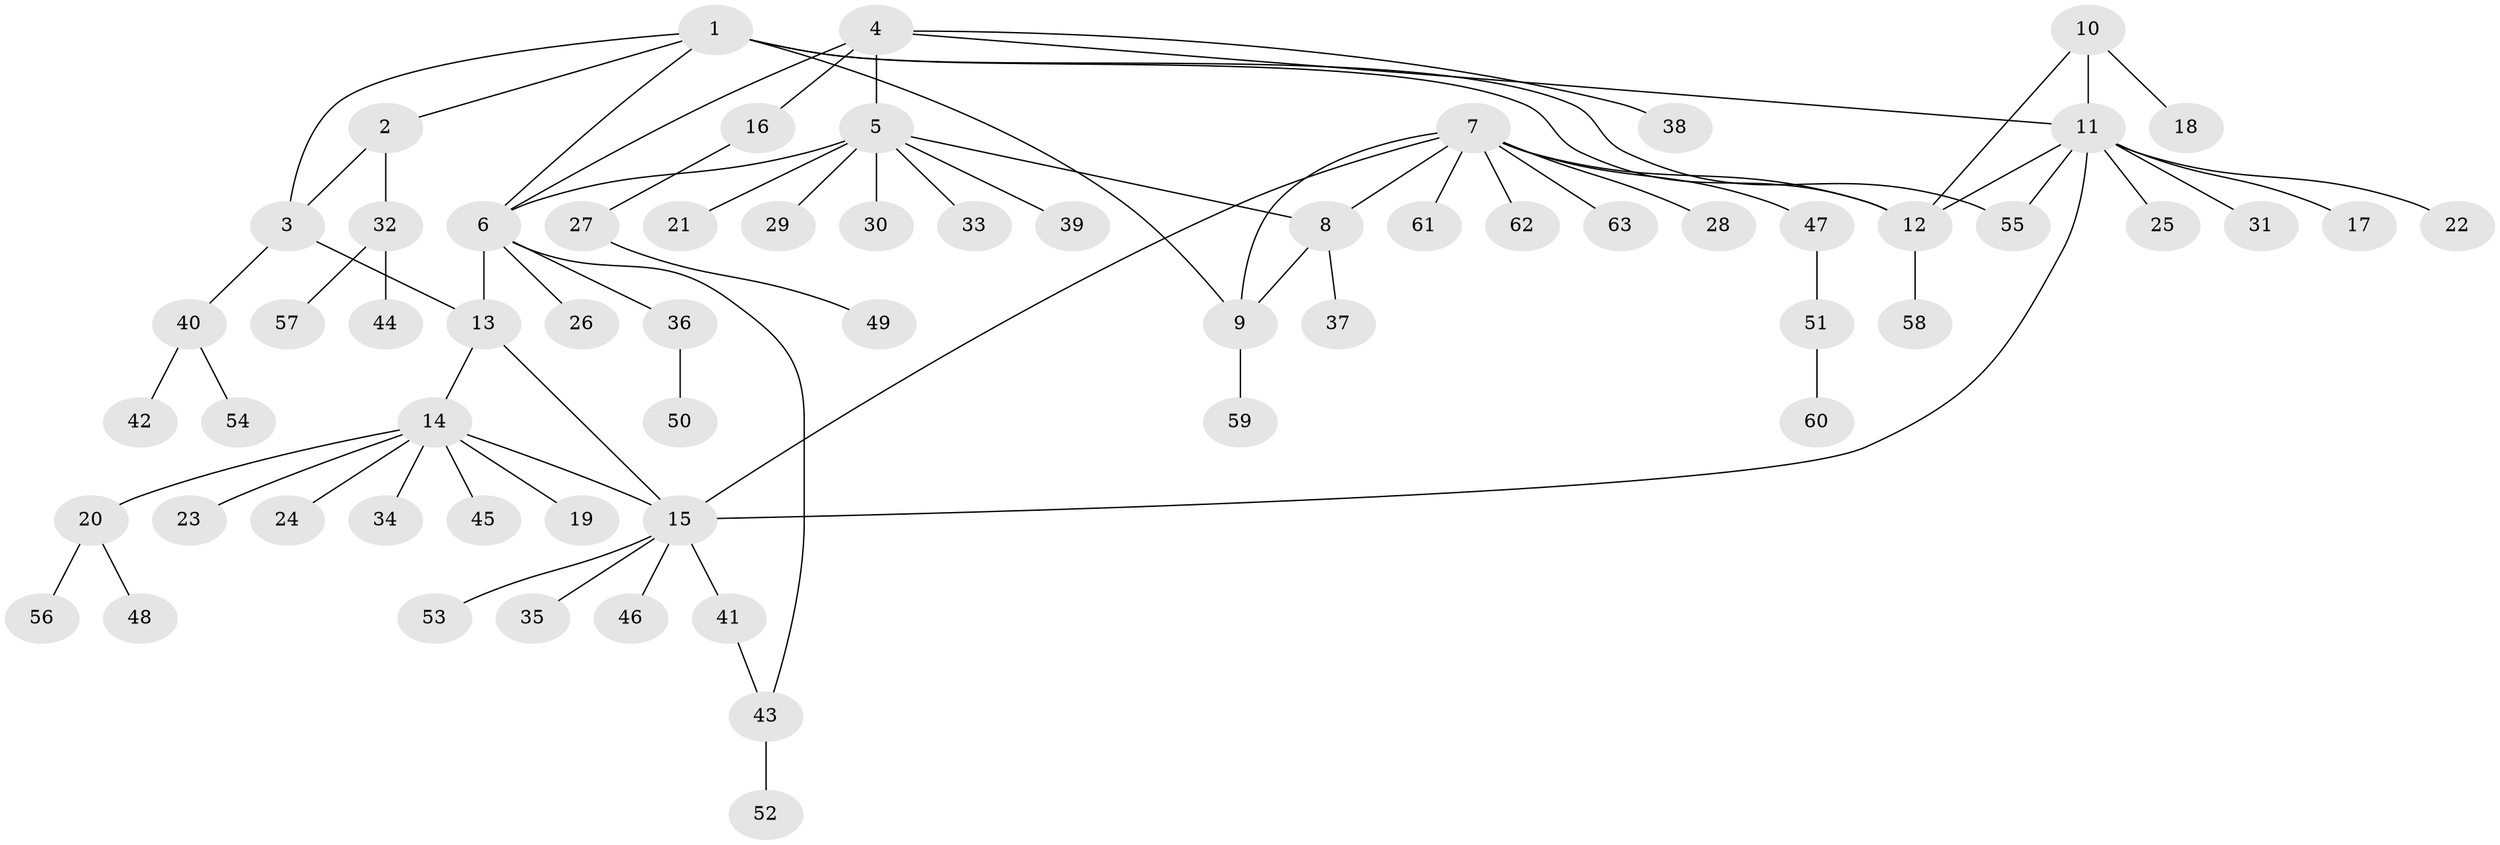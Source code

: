 // coarse degree distribution, {5: 0.05555555555555555, 2: 0.05555555555555555, 11: 0.05555555555555555, 3: 0.1111111111111111, 6: 0.05555555555555555, 1: 0.6666666666666666}
// Generated by graph-tools (version 1.1) at 2025/19/03/04/25 18:19:36]
// undirected, 63 vertices, 75 edges
graph export_dot {
graph [start="1"]
  node [color=gray90,style=filled];
  1;
  2;
  3;
  4;
  5;
  6;
  7;
  8;
  9;
  10;
  11;
  12;
  13;
  14;
  15;
  16;
  17;
  18;
  19;
  20;
  21;
  22;
  23;
  24;
  25;
  26;
  27;
  28;
  29;
  30;
  31;
  32;
  33;
  34;
  35;
  36;
  37;
  38;
  39;
  40;
  41;
  42;
  43;
  44;
  45;
  46;
  47;
  48;
  49;
  50;
  51;
  52;
  53;
  54;
  55;
  56;
  57;
  58;
  59;
  60;
  61;
  62;
  63;
  1 -- 2;
  1 -- 3;
  1 -- 6;
  1 -- 9;
  1 -- 12;
  1 -- 55;
  2 -- 3;
  2 -- 32;
  3 -- 13;
  3 -- 40;
  4 -- 5;
  4 -- 6;
  4 -- 11;
  4 -- 16;
  4 -- 38;
  5 -- 6;
  5 -- 8;
  5 -- 21;
  5 -- 29;
  5 -- 30;
  5 -- 33;
  5 -- 39;
  6 -- 13;
  6 -- 26;
  6 -- 36;
  6 -- 43;
  7 -- 8;
  7 -- 9;
  7 -- 12;
  7 -- 15;
  7 -- 28;
  7 -- 47;
  7 -- 61;
  7 -- 62;
  7 -- 63;
  8 -- 9;
  8 -- 37;
  9 -- 59;
  10 -- 11;
  10 -- 12;
  10 -- 18;
  11 -- 12;
  11 -- 15;
  11 -- 17;
  11 -- 22;
  11 -- 25;
  11 -- 31;
  11 -- 55;
  12 -- 58;
  13 -- 14;
  13 -- 15;
  14 -- 15;
  14 -- 19;
  14 -- 20;
  14 -- 23;
  14 -- 24;
  14 -- 34;
  14 -- 45;
  15 -- 35;
  15 -- 41;
  15 -- 46;
  15 -- 53;
  16 -- 27;
  20 -- 48;
  20 -- 56;
  27 -- 49;
  32 -- 44;
  32 -- 57;
  36 -- 50;
  40 -- 42;
  40 -- 54;
  41 -- 43;
  43 -- 52;
  47 -- 51;
  51 -- 60;
}
